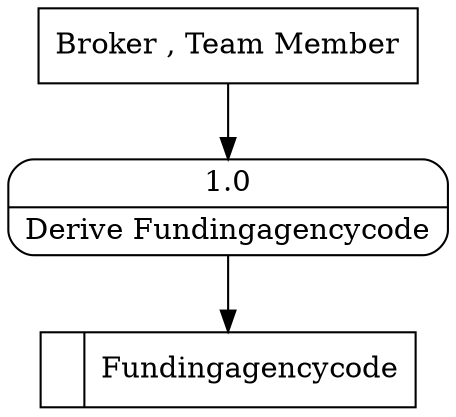 digraph dfd2{ 
node[shape=record]
200 [label="<f0>  |<f1> Fundingagencycode " ];
201 [label="Broker , Team Member" shape=box];
202 [label="{<f0> 1.0|<f1> Derive Fundingagencycode }" shape=Mrecord];
201 -> 202
202 -> 200
}